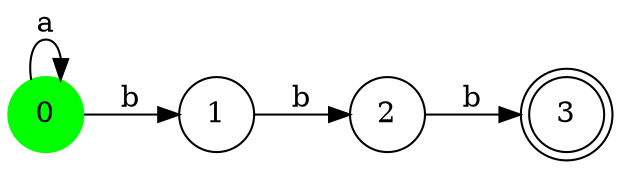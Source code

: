 digraph NFA {
  rankdir=LR;
  node [shape = circle];
  0 [style=filled, color=green];
  3 [shape=doublecircle];
  0 -> 0 [label="a"];
  0 -> 1 [label="b"];
  1 -> 2 [label="b"];
  2 -> 3 [label="b"];
}
